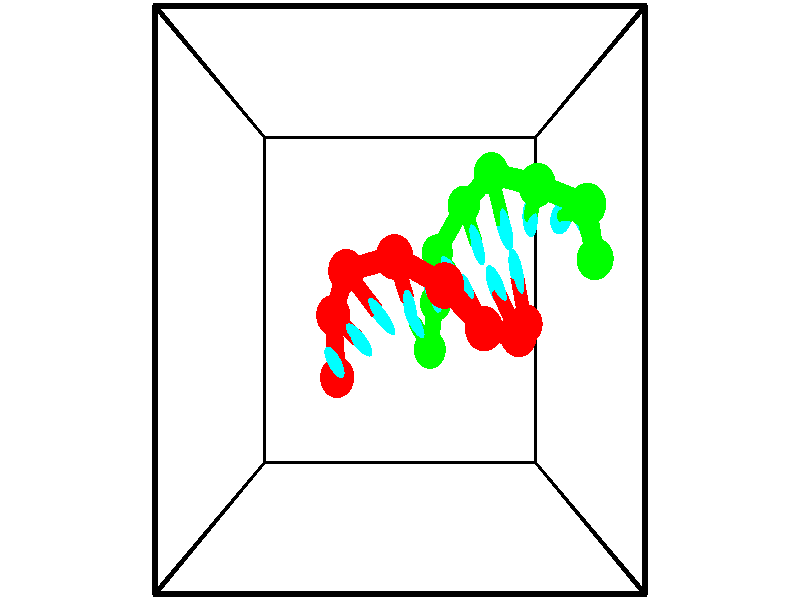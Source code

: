 // switches for output
#declare DRAW_BASES = 1; // possible values are 0, 1; only relevant for DNA ribbons
#declare DRAW_BASES_TYPE = 3; // possible values are 1, 2, 3; only relevant for DNA ribbons
#declare DRAW_FOG = 0; // set to 1 to enable fog

#include "colors.inc"

#include "transforms.inc"
background { rgb <1, 1, 1>}

#default {
   normal{
       ripples 0.25
       frequency 0.20
       turbulence 0.2
       lambda 5
   }
	finish {
		phong 0.1
		phong_size 40.
	}
}

// original window dimensions: 1024x640


// camera settings

camera {
	sky <-0, 1, 0>
	up <-0, 1, 0>
	right 1.6 * <1, 0, 0>
	location <2.5, 2.5, 11.1562>
	look_at <2.5, 2.5, 2.5>
	direction <0, 0, -8.6562>
	angle 67.0682
}


# declare cpy_camera_pos = <2.5, 2.5, 11.1562>;
# if (DRAW_FOG = 1)
fog {
	fog_type 2
	up vnormalize(cpy_camera_pos)
	color rgbt<1,1,1,0.3>
	distance 1e-5
	fog_alt 3e-3
	fog_offset 4
}
# end


// LIGHTS

# declare lum = 6;
global_settings {
	ambient_light rgb lum * <0.05, 0.05, 0.05>
	max_trace_level 15
}# declare cpy_direct_light_amount = 0.25;
light_source
{	1000 * <-1, -1, 1>,
	rgb lum * cpy_direct_light_amount
	parallel
}

light_source
{	1000 * <1, 1, -1>,
	rgb lum * cpy_direct_light_amount
	parallel
}

// strand 0

// nucleotide -1

// particle -1
sphere {
	<1.577623, 1.552010, 2.288561> 0.250000
	pigment { color rgbt <1,0,0,0> }
	no_shadow
}
cylinder {
	<1.595207, 1.689220, 2.663879>,  <1.605758, 1.771547, 2.889071>, 0.100000
	pigment { color rgbt <1,0,0,0> }
	no_shadow
}
cylinder {
	<1.595207, 1.689220, 2.663879>,  <1.577623, 1.552010, 2.288561>, 0.100000
	pigment { color rgbt <1,0,0,0> }
	no_shadow
}

// particle -1
sphere {
	<1.595207, 1.689220, 2.663879> 0.100000
	pigment { color rgbt <1,0,0,0> }
	no_shadow
}
sphere {
	0, 1
	scale<0.080000,0.200000,0.300000>
	matrix <0.778101, 0.577318, -0.247514,
		-0.626599, 0.740970, -0.241529,
		0.043961, 0.343026, 0.938297,
		1.608396, 1.792128, 2.945368>
	pigment { color rgbt <0,1,1,0> }
	no_shadow
}
cylinder {
	<1.514058, 2.313521, 2.244866>,  <1.577623, 1.552010, 2.288561>, 0.130000
	pigment { color rgbt <1,0,0,0> }
	no_shadow
}

// nucleotide -1

// particle -1
sphere {
	<1.514058, 2.313521, 2.244866> 0.250000
	pigment { color rgbt <1,0,0,0> }
	no_shadow
}
cylinder {
	<1.749672, 2.155415, 2.526802>,  <1.891041, 2.060551, 2.695964>, 0.100000
	pigment { color rgbt <1,0,0,0> }
	no_shadow
}
cylinder {
	<1.749672, 2.155415, 2.526802>,  <1.514058, 2.313521, 2.244866>, 0.100000
	pigment { color rgbt <1,0,0,0> }
	no_shadow
}

// particle -1
sphere {
	<1.749672, 2.155415, 2.526802> 0.100000
	pigment { color rgbt <1,0,0,0> }
	no_shadow
}
sphere {
	0, 1
	scale<0.080000,0.200000,0.300000>
	matrix <0.748003, 0.596770, -0.290445,
		-0.305825, 0.698305, 0.647179,
		0.589036, -0.395266, 0.704841,
		1.926383, 2.036835, 2.738255>
	pigment { color rgbt <0,1,1,0> }
	no_shadow
}
cylinder {
	<1.757162, 2.838310, 2.797852>,  <1.514058, 2.313521, 2.244866>, 0.130000
	pigment { color rgbt <1,0,0,0> }
	no_shadow
}

// nucleotide -1

// particle -1
sphere {
	<1.757162, 2.838310, 2.797852> 0.250000
	pigment { color rgbt <1,0,0,0> }
	no_shadow
}
cylinder {
	<2.023586, 2.541805, 2.764641>,  <2.183441, 2.363902, 2.744714>, 0.100000
	pigment { color rgbt <1,0,0,0> }
	no_shadow
}
cylinder {
	<2.023586, 2.541805, 2.764641>,  <1.757162, 2.838310, 2.797852>, 0.100000
	pigment { color rgbt <1,0,0,0> }
	no_shadow
}

// particle -1
sphere {
	<2.023586, 2.541805, 2.764641> 0.100000
	pigment { color rgbt <1,0,0,0> }
	no_shadow
}
sphere {
	0, 1
	scale<0.080000,0.200000,0.300000>
	matrix <0.713547, 0.665639, -0.218575,
		0.217287, 0.086341, 0.972281,
		0.666061, -0.741262, -0.083027,
		2.223404, 2.319427, 2.739733>
	pigment { color rgbt <0,1,1,0> }
	no_shadow
}
cylinder {
	<2.426606, 2.973356, 3.189852>,  <1.757162, 2.838310, 2.797852>, 0.130000
	pigment { color rgbt <1,0,0,0> }
	no_shadow
}

// nucleotide -1

// particle -1
sphere {
	<2.426606, 2.973356, 3.189852> 0.250000
	pigment { color rgbt <1,0,0,0> }
	no_shadow
}
cylinder {
	<2.532238, 2.698597, 2.919022>,  <2.595617, 2.533741, 2.756523>, 0.100000
	pigment { color rgbt <1,0,0,0> }
	no_shadow
}
cylinder {
	<2.532238, 2.698597, 2.919022>,  <2.426606, 2.973356, 3.189852>, 0.100000
	pigment { color rgbt <1,0,0,0> }
	no_shadow
}

// particle -1
sphere {
	<2.532238, 2.698597, 2.919022> 0.100000
	pigment { color rgbt <1,0,0,0> }
	no_shadow
}
sphere {
	0, 1
	scale<0.080000,0.200000,0.300000>
	matrix <0.904714, 0.419727, -0.072949,
		0.334296, -0.593297, 0.732288,
		0.264080, -0.686898, -0.677077,
		2.611462, 2.492527, 2.715899>
	pigment { color rgbt <0,1,1,0> }
	no_shadow
}
cylinder {
	<3.074066, 2.654215, 3.390771>,  <2.426606, 2.973356, 3.189852>, 0.130000
	pigment { color rgbt <1,0,0,0> }
	no_shadow
}

// nucleotide -1

// particle -1
sphere {
	<3.074066, 2.654215, 3.390771> 0.250000
	pigment { color rgbt <1,0,0,0> }
	no_shadow
}
cylinder {
	<3.041489, 2.595619, 2.996429>,  <3.021942, 2.560462, 2.759825>, 0.100000
	pigment { color rgbt <1,0,0,0> }
	no_shadow
}
cylinder {
	<3.041489, 2.595619, 2.996429>,  <3.074066, 2.654215, 3.390771>, 0.100000
	pigment { color rgbt <1,0,0,0> }
	no_shadow
}

// particle -1
sphere {
	<3.041489, 2.595619, 2.996429> 0.100000
	pigment { color rgbt <1,0,0,0> }
	no_shadow
}
sphere {
	0, 1
	scale<0.080000,0.200000,0.300000>
	matrix <0.984747, 0.140765, -0.102269,
		0.153754, -0.979146, 0.132790,
		-0.081444, -0.146489, -0.985854,
		3.017056, 2.551672, 2.700673>
	pigment { color rgbt <0,1,1,0> }
	no_shadow
}
cylinder {
	<3.613951, 2.182703, 3.150171>,  <3.074066, 2.654215, 3.390771>, 0.130000
	pigment { color rgbt <1,0,0,0> }
	no_shadow
}

// nucleotide -1

// particle -1
sphere {
	<3.613951, 2.182703, 3.150171> 0.250000
	pigment { color rgbt <1,0,0,0> }
	no_shadow
}
cylinder {
	<3.520992, 2.409225, 2.833870>,  <3.465217, 2.545139, 2.644089>, 0.100000
	pigment { color rgbt <1,0,0,0> }
	no_shadow
}
cylinder {
	<3.520992, 2.409225, 2.833870>,  <3.613951, 2.182703, 3.150171>, 0.100000
	pigment { color rgbt <1,0,0,0> }
	no_shadow
}

// particle -1
sphere {
	<3.520992, 2.409225, 2.833870> 0.100000
	pigment { color rgbt <1,0,0,0> }
	no_shadow
}
sphere {
	0, 1
	scale<0.080000,0.200000,0.300000>
	matrix <0.959109, 0.268482, -0.089599,
		0.161562, -0.779240, -0.605544,
		-0.232397, 0.566306, -0.790752,
		3.451273, 2.579117, 2.596644>
	pigment { color rgbt <0,1,1,0> }
	no_shadow
}
cylinder {
	<4.159977, 2.083450, 2.700748>,  <3.613951, 2.182703, 3.150171>, 0.130000
	pigment { color rgbt <1,0,0,0> }
	no_shadow
}

// nucleotide -1

// particle -1
sphere {
	<4.159977, 2.083450, 2.700748> 0.250000
	pigment { color rgbt <1,0,0,0> }
	no_shadow
}
cylinder {
	<4.008686, 2.411072, 2.528194>,  <3.917911, 2.607645, 2.424662>, 0.100000
	pigment { color rgbt <1,0,0,0> }
	no_shadow
}
cylinder {
	<4.008686, 2.411072, 2.528194>,  <4.159977, 2.083450, 2.700748>, 0.100000
	pigment { color rgbt <1,0,0,0> }
	no_shadow
}

// particle -1
sphere {
	<4.008686, 2.411072, 2.528194> 0.100000
	pigment { color rgbt <1,0,0,0> }
	no_shadow
}
sphere {
	0, 1
	scale<0.080000,0.200000,0.300000>
	matrix <0.923425, 0.301087, -0.237977,
		-0.065032, -0.488360, -0.870215,
		-0.378229, 0.819055, -0.431384,
		3.895217, 2.656788, 2.398779>
	pigment { color rgbt <0,1,1,0> }
	no_shadow
}
cylinder {
	<4.394466, 2.199568, 2.051315>,  <4.159977, 2.083450, 2.700748>, 0.130000
	pigment { color rgbt <1,0,0,0> }
	no_shadow
}

// nucleotide -1

// particle -1
sphere {
	<4.394466, 2.199568, 2.051315> 0.250000
	pigment { color rgbt <1,0,0,0> }
	no_shadow
}
cylinder {
	<4.292084, 2.567371, 2.170639>,  <4.230654, 2.788054, 2.242233>, 0.100000
	pigment { color rgbt <1,0,0,0> }
	no_shadow
}
cylinder {
	<4.292084, 2.567371, 2.170639>,  <4.394466, 2.199568, 2.051315>, 0.100000
	pigment { color rgbt <1,0,0,0> }
	no_shadow
}

// particle -1
sphere {
	<4.292084, 2.567371, 2.170639> 0.100000
	pigment { color rgbt <1,0,0,0> }
	no_shadow
}
sphere {
	0, 1
	scale<0.080000,0.200000,0.300000>
	matrix <0.952501, 0.292566, -0.084539,
		-0.165009, 0.262502, -0.950718,
		-0.255956, 0.919510, 0.298309,
		4.215297, 2.843224, 2.260132>
	pigment { color rgbt <0,1,1,0> }
	no_shadow
}
// strand 1

// nucleotide -1

// particle -1
sphere {
	<5.270553, 2.985188, 2.579769> 0.250000
	pigment { color rgbt <0,1,0,0> }
	no_shadow
}
cylinder {
	<5.226028, 3.330170, 2.382271>,  <5.199314, 3.537158, 2.263772>, 0.100000
	pigment { color rgbt <0,1,0,0> }
	no_shadow
}
cylinder {
	<5.226028, 3.330170, 2.382271>,  <5.270553, 2.985188, 2.579769>, 0.100000
	pigment { color rgbt <0,1,0,0> }
	no_shadow
}

// particle -1
sphere {
	<5.226028, 3.330170, 2.382271> 0.100000
	pigment { color rgbt <0,1,0,0> }
	no_shadow
}
sphere {
	0, 1
	scale<0.080000,0.200000,0.300000>
	matrix <-0.967648, 0.019136, 0.251576,
		0.226420, 0.505776, 0.832421,
		-0.111312, 0.862453, -0.493746,
		5.192635, 3.588906, 2.234147>
	pigment { color rgbt <0,1,1,0> }
	no_shadow
}
cylinder {
	<5.029549, 3.570256, 2.978509>,  <5.270553, 2.985188, 2.579769>, 0.130000
	pigment { color rgbt <0,1,0,0> }
	no_shadow
}

// nucleotide -1

// particle -1
sphere {
	<5.029549, 3.570256, 2.978509> 0.250000
	pigment { color rgbt <0,1,0,0> }
	no_shadow
}
cylinder {
	<4.935226, 3.534615, 2.591427>,  <4.878633, 3.513230, 2.359177>, 0.100000
	pigment { color rgbt <0,1,0,0> }
	no_shadow
}
cylinder {
	<4.935226, 3.534615, 2.591427>,  <5.029549, 3.570256, 2.978509>, 0.100000
	pigment { color rgbt <0,1,0,0> }
	no_shadow
}

// particle -1
sphere {
	<4.935226, 3.534615, 2.591427> 0.100000
	pigment { color rgbt <0,1,0,0> }
	no_shadow
}
sphere {
	0, 1
	scale<0.080000,0.200000,0.300000>
	matrix <-0.971700, 0.007368, 0.236102,
		-0.013907, 0.995995, -0.088319,
		-0.235807, -0.089103, -0.967707,
		4.864484, 3.507884, 2.301115>
	pigment { color rgbt <0,1,1,0> }
	no_shadow
}
cylinder {
	<4.372077, 3.807284, 2.909729>,  <5.029549, 3.570256, 2.978509>, 0.130000
	pigment { color rgbt <0,1,0,0> }
	no_shadow
}

// nucleotide -1

// particle -1
sphere {
	<4.372077, 3.807284, 2.909729> 0.250000
	pigment { color rgbt <0,1,0,0> }
	no_shadow
}
cylinder {
	<4.393425, 3.629066, 2.552261>,  <4.406234, 3.522136, 2.337781>, 0.100000
	pigment { color rgbt <0,1,0,0> }
	no_shadow
}
cylinder {
	<4.393425, 3.629066, 2.552261>,  <4.372077, 3.807284, 2.909729>, 0.100000
	pigment { color rgbt <0,1,0,0> }
	no_shadow
}

// particle -1
sphere {
	<4.393425, 3.629066, 2.552261> 0.100000
	pigment { color rgbt <0,1,0,0> }
	no_shadow
}
sphere {
	0, 1
	scale<0.080000,0.200000,0.300000>
	matrix <-0.965551, -0.251276, 0.067612,
		-0.254682, 0.859275, -0.443602,
		0.053369, -0.445540, -0.893670,
		4.409436, 3.495404, 2.284161>
	pigment { color rgbt <0,1,1,0> }
	no_shadow
}
cylinder {
	<3.811702, 4.021901, 2.454954>,  <4.372077, 3.807284, 2.909729>, 0.130000
	pigment { color rgbt <0,1,0,0> }
	no_shadow
}

// nucleotide -1

// particle -1
sphere {
	<3.811702, 4.021901, 2.454954> 0.250000
	pigment { color rgbt <0,1,0,0> }
	no_shadow
}
cylinder {
	<3.939331, 3.658600, 2.346680>,  <4.015909, 3.440619, 2.281715>, 0.100000
	pigment { color rgbt <0,1,0,0> }
	no_shadow
}
cylinder {
	<3.939331, 3.658600, 2.346680>,  <3.811702, 4.021901, 2.454954>, 0.100000
	pigment { color rgbt <0,1,0,0> }
	no_shadow
}

// particle -1
sphere {
	<3.939331, 3.658600, 2.346680> 0.100000
	pigment { color rgbt <0,1,0,0> }
	no_shadow
}
sphere {
	0, 1
	scale<0.080000,0.200000,0.300000>
	matrix <-0.919797, -0.365601, 0.142511,
		-0.228399, 0.203504, -0.952061,
		0.319073, -0.908252, -0.270685,
		4.035053, 3.386124, 2.265474>
	pigment { color rgbt <0,1,1,0> }
	no_shadow
}
cylinder {
	<3.486731, 3.721757, 1.809651>,  <3.811702, 4.021901, 2.454954>, 0.130000
	pigment { color rgbt <0,1,0,0> }
	no_shadow
}

// nucleotide -1

// particle -1
sphere {
	<3.486731, 3.721757, 1.809651> 0.250000
	pigment { color rgbt <0,1,0,0> }
	no_shadow
}
cylinder {
	<3.572998, 3.412659, 2.048431>,  <3.624758, 3.227200, 2.191700>, 0.100000
	pigment { color rgbt <0,1,0,0> }
	no_shadow
}
cylinder {
	<3.572998, 3.412659, 2.048431>,  <3.486731, 3.721757, 1.809651>, 0.100000
	pigment { color rgbt <0,1,0,0> }
	no_shadow
}

// particle -1
sphere {
	<3.572998, 3.412659, 2.048431> 0.100000
	pigment { color rgbt <0,1,0,0> }
	no_shadow
}
sphere {
	0, 1
	scale<0.080000,0.200000,0.300000>
	matrix <-0.959623, -0.280789, -0.016785,
		0.180588, -0.569228, -0.802102,
		0.215667, -0.772746, 0.596951,
		3.637698, 3.180835, 2.227517>
	pigment { color rgbt <0,1,1,0> }
	no_shadow
}
cylinder {
	<3.097218, 3.128725, 1.465490>,  <3.486731, 3.721757, 1.809651>, 0.130000
	pigment { color rgbt <0,1,0,0> }
	no_shadow
}

// nucleotide -1

// particle -1
sphere {
	<3.097218, 3.128725, 1.465490> 0.250000
	pigment { color rgbt <0,1,0,0> }
	no_shadow
}
cylinder {
	<3.192909, 2.982277, 1.825207>,  <3.250324, 2.894408, 2.041037>, 0.100000
	pigment { color rgbt <0,1,0,0> }
	no_shadow
}
cylinder {
	<3.192909, 2.982277, 1.825207>,  <3.097218, 3.128725, 1.465490>, 0.100000
	pigment { color rgbt <0,1,0,0> }
	no_shadow
}

// particle -1
sphere {
	<3.192909, 2.982277, 1.825207> 0.100000
	pigment { color rgbt <0,1,0,0> }
	no_shadow
}
sphere {
	0, 1
	scale<0.080000,0.200000,0.300000>
	matrix <-0.784799, -0.618261, -0.042936,
		0.571717, -0.695492, -0.435235,
		0.239227, -0.366120, 0.899292,
		3.264678, 2.872441, 2.094995>
	pigment { color rgbt <0,1,1,0> }
	no_shadow
}
cylinder {
	<3.070195, 2.463969, 1.464474>,  <3.097218, 3.128725, 1.465490>, 0.130000
	pigment { color rgbt <0,1,0,0> }
	no_shadow
}

// nucleotide -1

// particle -1
sphere {
	<3.070195, 2.463969, 1.464474> 0.250000
	pigment { color rgbt <0,1,0,0> }
	no_shadow
}
cylinder {
	<3.030197, 2.512886, 1.859451>,  <3.006199, 2.542236, 2.096438>, 0.100000
	pigment { color rgbt <0,1,0,0> }
	no_shadow
}
cylinder {
	<3.030197, 2.512886, 1.859451>,  <3.070195, 2.463969, 1.464474>, 0.100000
	pigment { color rgbt <0,1,0,0> }
	no_shadow
}

// particle -1
sphere {
	<3.030197, 2.512886, 1.859451> 0.100000
	pigment { color rgbt <0,1,0,0> }
	no_shadow
}
sphere {
	0, 1
	scale<0.080000,0.200000,0.300000>
	matrix <-0.766941, -0.641715, 0.001809,
		0.633878, -0.757131, 0.157958,
		-0.099994, 0.122291, 0.987444,
		3.000199, 2.549573, 2.155684>
	pigment { color rgbt <0,1,1,0> }
	no_shadow
}
cylinder {
	<2.965641, 1.852488, 1.709197>,  <3.070195, 2.463969, 1.464474>, 0.130000
	pigment { color rgbt <0,1,0,0> }
	no_shadow
}

// nucleotide -1

// particle -1
sphere {
	<2.965641, 1.852488, 1.709197> 0.250000
	pigment { color rgbt <0,1,0,0> }
	no_shadow
}
cylinder {
	<2.820221, 2.070221, 2.011597>,  <2.732969, 2.200861, 2.193036>, 0.100000
	pigment { color rgbt <0,1,0,0> }
	no_shadow
}
cylinder {
	<2.820221, 2.070221, 2.011597>,  <2.965641, 1.852488, 1.709197>, 0.100000
	pigment { color rgbt <0,1,0,0> }
	no_shadow
}

// particle -1
sphere {
	<2.820221, 2.070221, 2.011597> 0.100000
	pigment { color rgbt <0,1,0,0> }
	no_shadow
}
sphere {
	0, 1
	scale<0.080000,0.200000,0.300000>
	matrix <-0.824759, -0.565387, 0.010474,
		0.433133, -0.619709, 0.654490,
		-0.363549, 0.544333, 0.755998,
		2.711156, 2.233521, 2.238396>
	pigment { color rgbt <0,1,1,0> }
	no_shadow
}
// box output
cylinder {
	<0.000000, 0.000000, 0.000000>,  <5.000000, 0.000000, 0.000000>, 0.025000
	pigment { color rgbt <0,0,0,0> }
	no_shadow
}
cylinder {
	<0.000000, 0.000000, 0.000000>,  <0.000000, 5.000000, 0.000000>, 0.025000
	pigment { color rgbt <0,0,0,0> }
	no_shadow
}
cylinder {
	<0.000000, 0.000000, 0.000000>,  <0.000000, 0.000000, 5.000000>, 0.025000
	pigment { color rgbt <0,0,0,0> }
	no_shadow
}
cylinder {
	<5.000000, 5.000000, 5.000000>,  <0.000000, 5.000000, 5.000000>, 0.025000
	pigment { color rgbt <0,0,0,0> }
	no_shadow
}
cylinder {
	<5.000000, 5.000000, 5.000000>,  <5.000000, 0.000000, 5.000000>, 0.025000
	pigment { color rgbt <0,0,0,0> }
	no_shadow
}
cylinder {
	<5.000000, 5.000000, 5.000000>,  <5.000000, 5.000000, 0.000000>, 0.025000
	pigment { color rgbt <0,0,0,0> }
	no_shadow
}
cylinder {
	<0.000000, 0.000000, 5.000000>,  <0.000000, 5.000000, 5.000000>, 0.025000
	pigment { color rgbt <0,0,0,0> }
	no_shadow
}
cylinder {
	<0.000000, 0.000000, 5.000000>,  <5.000000, 0.000000, 5.000000>, 0.025000
	pigment { color rgbt <0,0,0,0> }
	no_shadow
}
cylinder {
	<5.000000, 5.000000, 0.000000>,  <0.000000, 5.000000, 0.000000>, 0.025000
	pigment { color rgbt <0,0,0,0> }
	no_shadow
}
cylinder {
	<5.000000, 5.000000, 0.000000>,  <5.000000, 0.000000, 0.000000>, 0.025000
	pigment { color rgbt <0,0,0,0> }
	no_shadow
}
cylinder {
	<5.000000, 0.000000, 5.000000>,  <5.000000, 0.000000, 0.000000>, 0.025000
	pigment { color rgbt <0,0,0,0> }
	no_shadow
}
cylinder {
	<0.000000, 5.000000, 0.000000>,  <0.000000, 5.000000, 5.000000>, 0.025000
	pigment { color rgbt <0,0,0,0> }
	no_shadow
}
// end of box output
